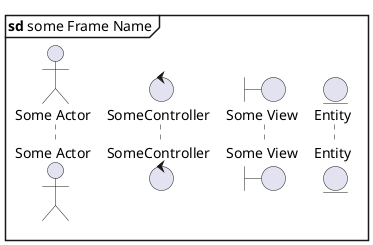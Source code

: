 @startuml name uml
mainframe **sd** some Frame Name
actor "Some Actor" as User
control SomeController 
boundary "Some View" as SomeView
entity Entity as EntityModel

autonumber
' autoactivate on
skinparam SequenceMessageAlignment center

@enduml
